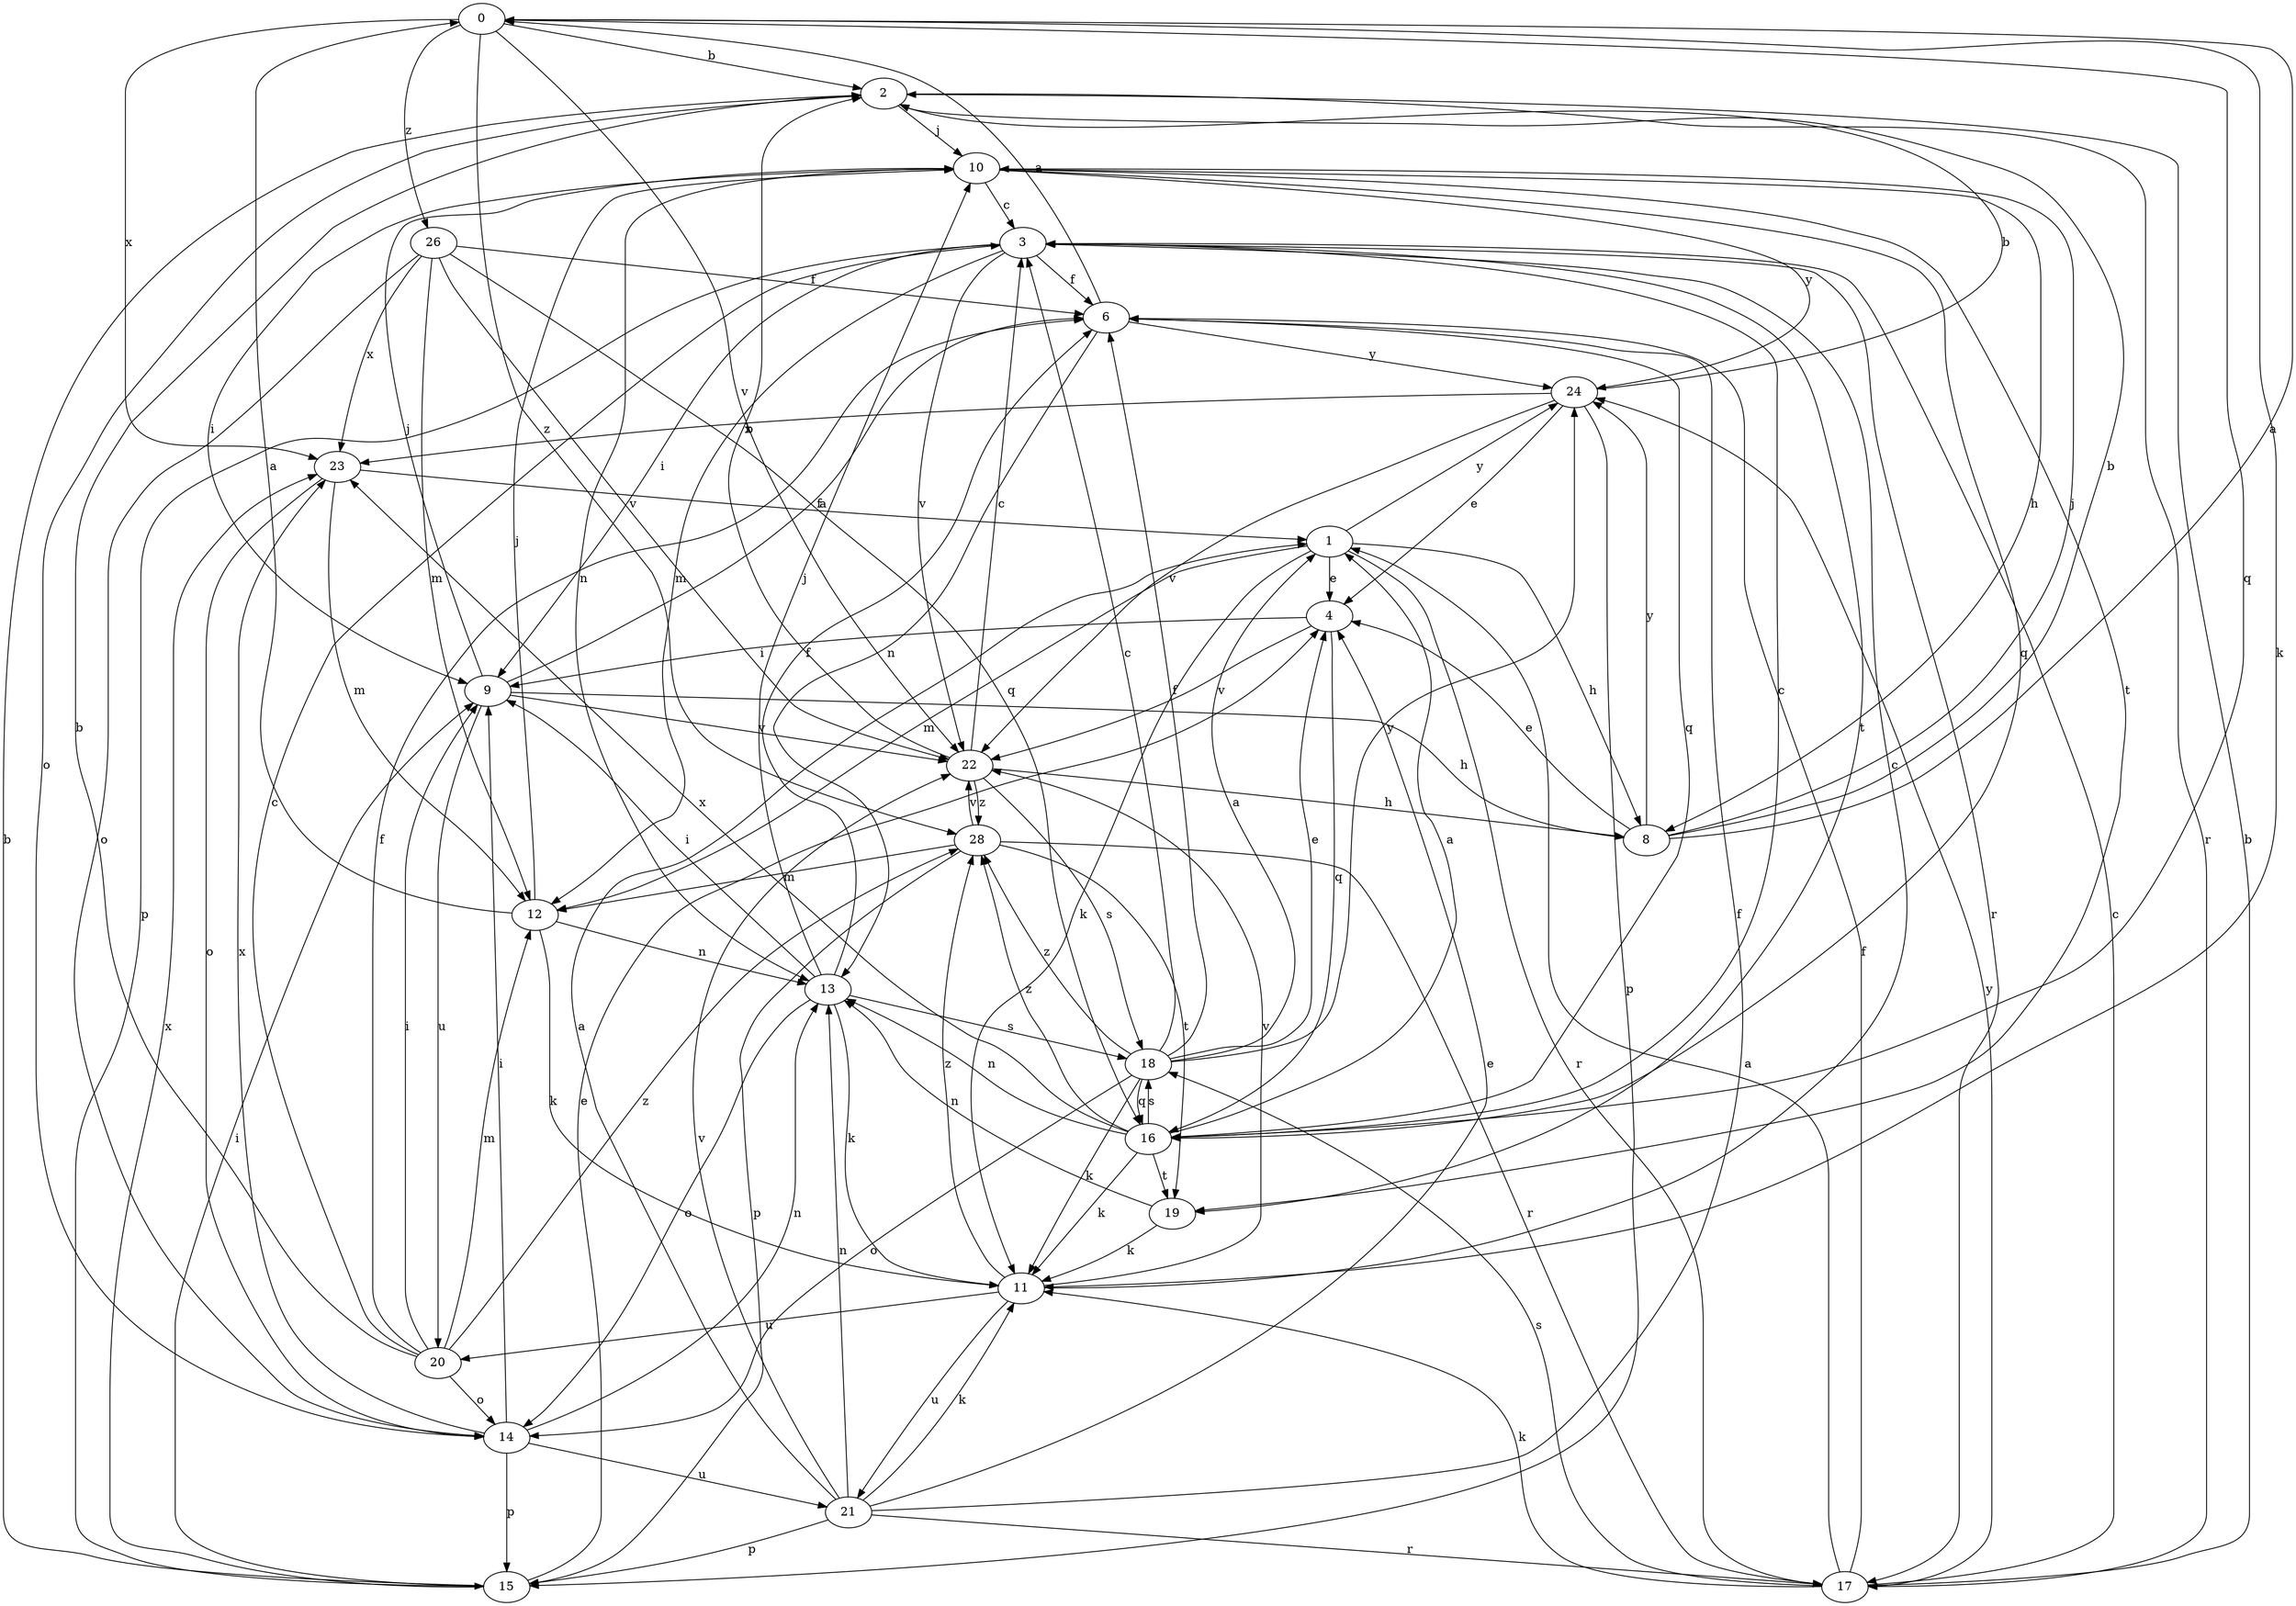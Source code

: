 strict digraph  {
0;
1;
2;
3;
4;
6;
8;
9;
10;
11;
12;
13;
14;
15;
16;
17;
18;
19;
20;
21;
22;
23;
24;
26;
28;
0 -> 2  [label=b];
0 -> 11  [label=k];
0 -> 16  [label=q];
0 -> 22  [label=v];
0 -> 23  [label=x];
0 -> 26  [label=z];
0 -> 28  [label=z];
1 -> 4  [label=e];
1 -> 8  [label=h];
1 -> 11  [label=k];
1 -> 12  [label=m];
1 -> 17  [label=r];
1 -> 24  [label=y];
2 -> 10  [label=j];
2 -> 14  [label=o];
2 -> 17  [label=r];
3 -> 6  [label=f];
3 -> 9  [label=i];
3 -> 12  [label=m];
3 -> 15  [label=p];
3 -> 17  [label=r];
3 -> 19  [label=t];
3 -> 22  [label=v];
4 -> 9  [label=i];
4 -> 16  [label=q];
4 -> 22  [label=v];
6 -> 0  [label=a];
6 -> 13  [label=n];
6 -> 16  [label=q];
6 -> 24  [label=y];
8 -> 0  [label=a];
8 -> 2  [label=b];
8 -> 4  [label=e];
8 -> 10  [label=j];
8 -> 24  [label=y];
9 -> 6  [label=f];
9 -> 8  [label=h];
9 -> 10  [label=j];
9 -> 20  [label=u];
9 -> 22  [label=v];
10 -> 3  [label=c];
10 -> 8  [label=h];
10 -> 9  [label=i];
10 -> 13  [label=n];
10 -> 16  [label=q];
10 -> 19  [label=t];
10 -> 24  [label=y];
11 -> 3  [label=c];
11 -> 20  [label=u];
11 -> 21  [label=u];
11 -> 22  [label=v];
11 -> 28  [label=z];
12 -> 0  [label=a];
12 -> 10  [label=j];
12 -> 11  [label=k];
12 -> 13  [label=n];
13 -> 6  [label=f];
13 -> 9  [label=i];
13 -> 10  [label=j];
13 -> 11  [label=k];
13 -> 14  [label=o];
13 -> 18  [label=s];
14 -> 9  [label=i];
14 -> 13  [label=n];
14 -> 15  [label=p];
14 -> 21  [label=u];
14 -> 23  [label=x];
15 -> 2  [label=b];
15 -> 4  [label=e];
15 -> 9  [label=i];
15 -> 23  [label=x];
16 -> 1  [label=a];
16 -> 3  [label=c];
16 -> 11  [label=k];
16 -> 13  [label=n];
16 -> 18  [label=s];
16 -> 19  [label=t];
16 -> 23  [label=x];
16 -> 28  [label=z];
17 -> 1  [label=a];
17 -> 2  [label=b];
17 -> 3  [label=c];
17 -> 6  [label=f];
17 -> 11  [label=k];
17 -> 18  [label=s];
17 -> 24  [label=y];
18 -> 1  [label=a];
18 -> 3  [label=c];
18 -> 4  [label=e];
18 -> 6  [label=f];
18 -> 11  [label=k];
18 -> 14  [label=o];
18 -> 16  [label=q];
18 -> 24  [label=y];
18 -> 28  [label=z];
19 -> 11  [label=k];
19 -> 13  [label=n];
20 -> 2  [label=b];
20 -> 3  [label=c];
20 -> 6  [label=f];
20 -> 9  [label=i];
20 -> 12  [label=m];
20 -> 14  [label=o];
20 -> 28  [label=z];
21 -> 1  [label=a];
21 -> 4  [label=e];
21 -> 6  [label=f];
21 -> 11  [label=k];
21 -> 13  [label=n];
21 -> 15  [label=p];
21 -> 17  [label=r];
21 -> 22  [label=v];
22 -> 2  [label=b];
22 -> 3  [label=c];
22 -> 8  [label=h];
22 -> 18  [label=s];
22 -> 28  [label=z];
23 -> 1  [label=a];
23 -> 12  [label=m];
23 -> 14  [label=o];
24 -> 2  [label=b];
24 -> 4  [label=e];
24 -> 15  [label=p];
24 -> 22  [label=v];
24 -> 23  [label=x];
26 -> 6  [label=f];
26 -> 12  [label=m];
26 -> 14  [label=o];
26 -> 16  [label=q];
26 -> 22  [label=v];
26 -> 23  [label=x];
28 -> 12  [label=m];
28 -> 15  [label=p];
28 -> 17  [label=r];
28 -> 19  [label=t];
28 -> 22  [label=v];
}
